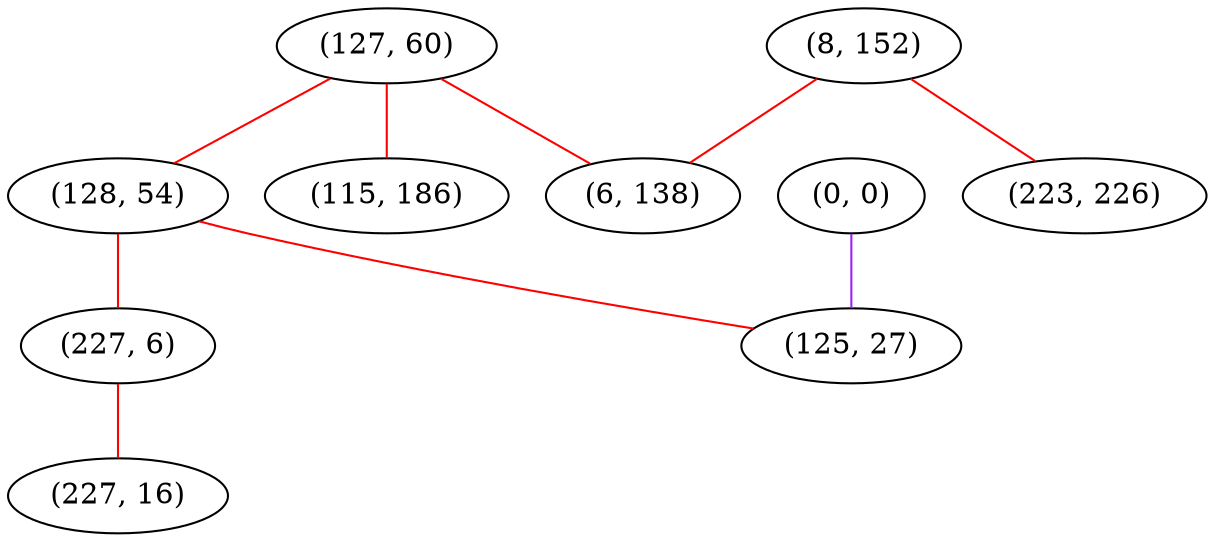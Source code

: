 graph "" {
"(127, 60)";
"(128, 54)";
"(8, 152)";
"(227, 6)";
"(115, 186)";
"(6, 138)";
"(0, 0)";
"(223, 226)";
"(227, 16)";
"(125, 27)";
"(127, 60)" -- "(128, 54)"  [color=red, key=0, weight=1];
"(127, 60)" -- "(115, 186)"  [color=red, key=0, weight=1];
"(127, 60)" -- "(6, 138)"  [color=red, key=0, weight=1];
"(128, 54)" -- "(227, 6)"  [color=red, key=0, weight=1];
"(128, 54)" -- "(125, 27)"  [color=red, key=0, weight=1];
"(8, 152)" -- "(6, 138)"  [color=red, key=0, weight=1];
"(8, 152)" -- "(223, 226)"  [color=red, key=0, weight=1];
"(227, 6)" -- "(227, 16)"  [color=red, key=0, weight=1];
"(0, 0)" -- "(125, 27)"  [color=purple, key=0, weight=4];
}
